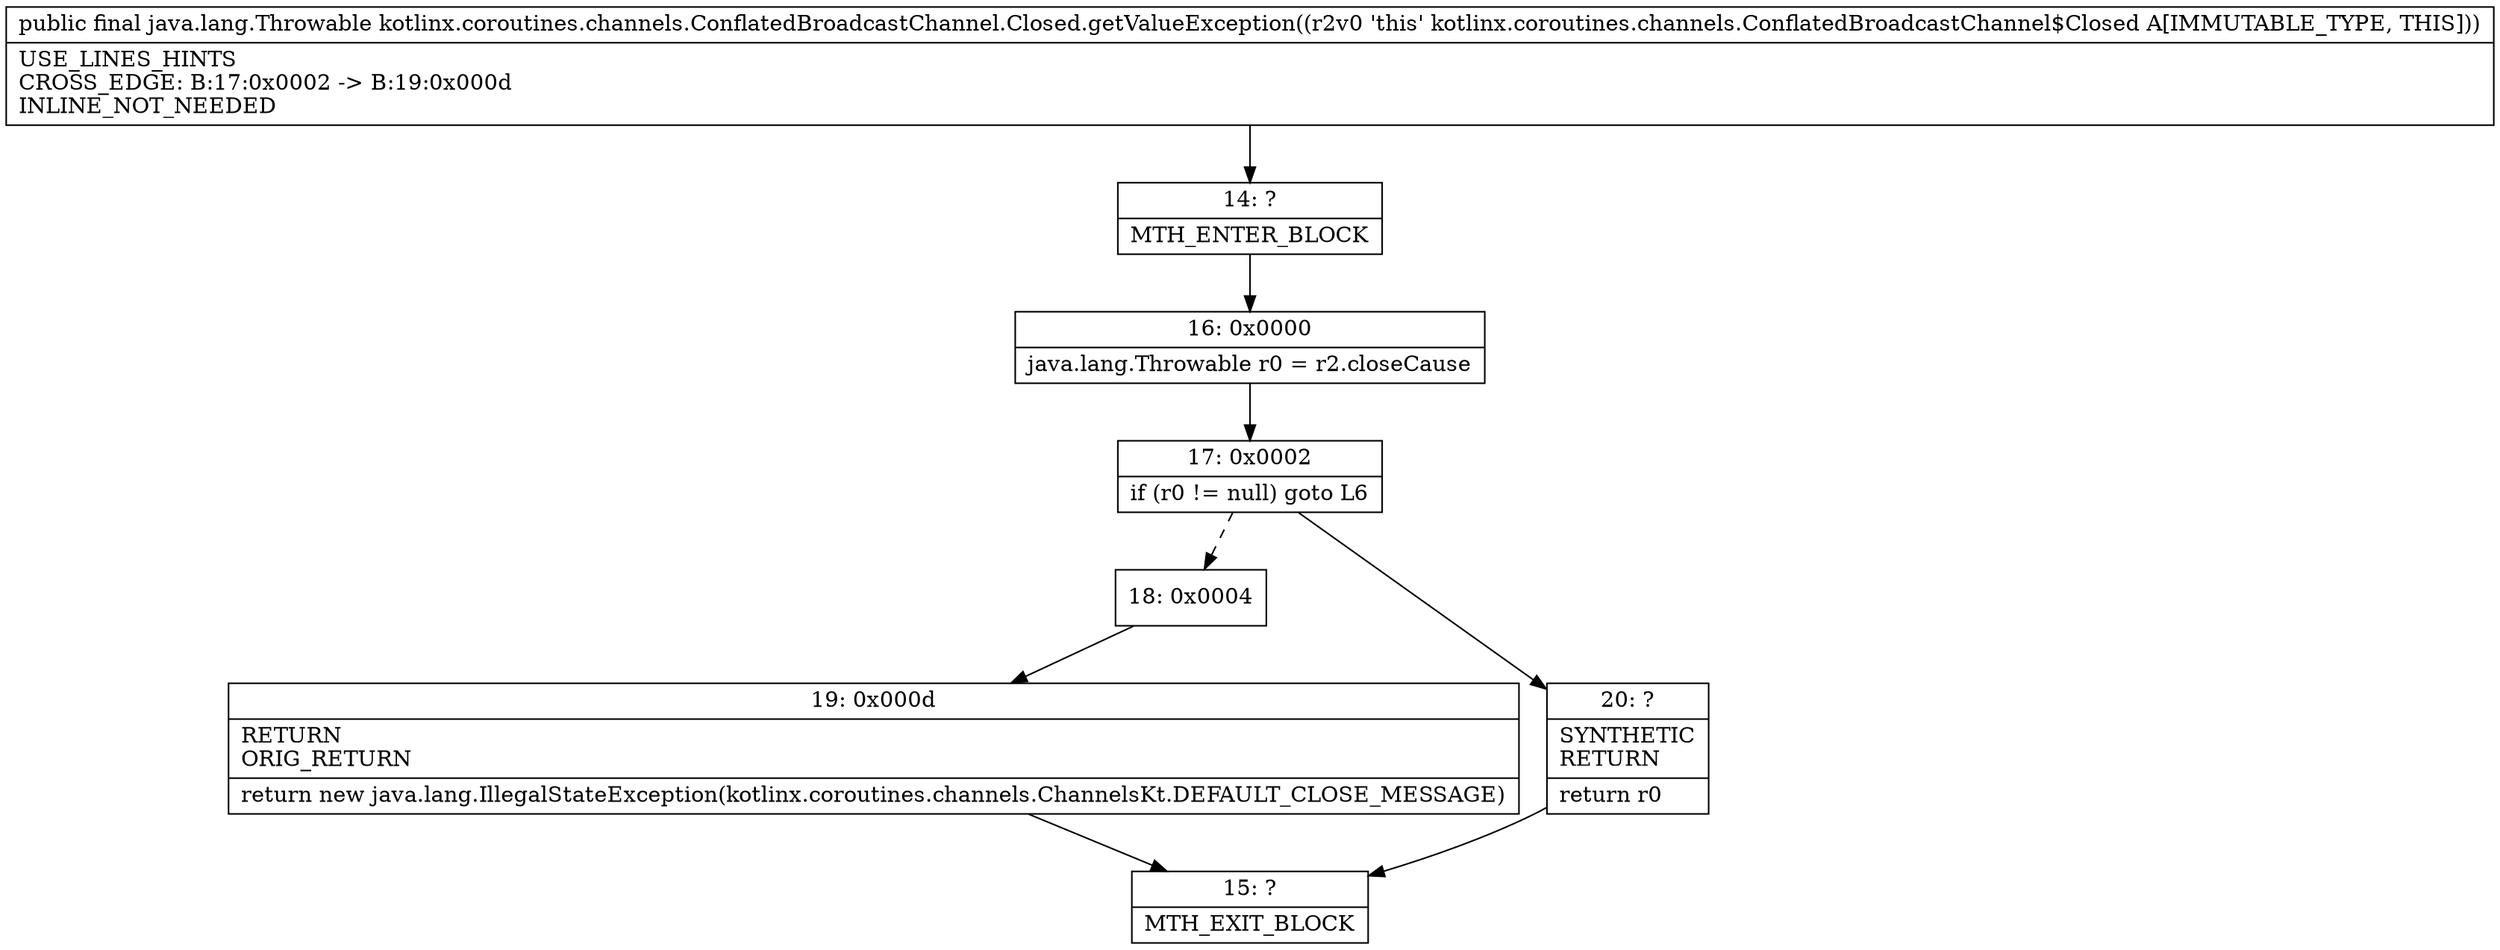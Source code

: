 digraph "CFG forkotlinx.coroutines.channels.ConflatedBroadcastChannel.Closed.getValueException()Ljava\/lang\/Throwable;" {
Node_14 [shape=record,label="{14\:\ ?|MTH_ENTER_BLOCK\l}"];
Node_16 [shape=record,label="{16\:\ 0x0000|java.lang.Throwable r0 = r2.closeCause\l}"];
Node_17 [shape=record,label="{17\:\ 0x0002|if (r0 != null) goto L6\l}"];
Node_18 [shape=record,label="{18\:\ 0x0004}"];
Node_19 [shape=record,label="{19\:\ 0x000d|RETURN\lORIG_RETURN\l|return new java.lang.IllegalStateException(kotlinx.coroutines.channels.ChannelsKt.DEFAULT_CLOSE_MESSAGE)\l}"];
Node_15 [shape=record,label="{15\:\ ?|MTH_EXIT_BLOCK\l}"];
Node_20 [shape=record,label="{20\:\ ?|SYNTHETIC\lRETURN\l|return r0\l}"];
MethodNode[shape=record,label="{public final java.lang.Throwable kotlinx.coroutines.channels.ConflatedBroadcastChannel.Closed.getValueException((r2v0 'this' kotlinx.coroutines.channels.ConflatedBroadcastChannel$Closed A[IMMUTABLE_TYPE, THIS]))  | USE_LINES_HINTS\lCROSS_EDGE: B:17:0x0002 \-\> B:19:0x000d\lINLINE_NOT_NEEDED\l}"];
MethodNode -> Node_14;Node_14 -> Node_16;
Node_16 -> Node_17;
Node_17 -> Node_18[style=dashed];
Node_17 -> Node_20;
Node_18 -> Node_19;
Node_19 -> Node_15;
Node_20 -> Node_15;
}

